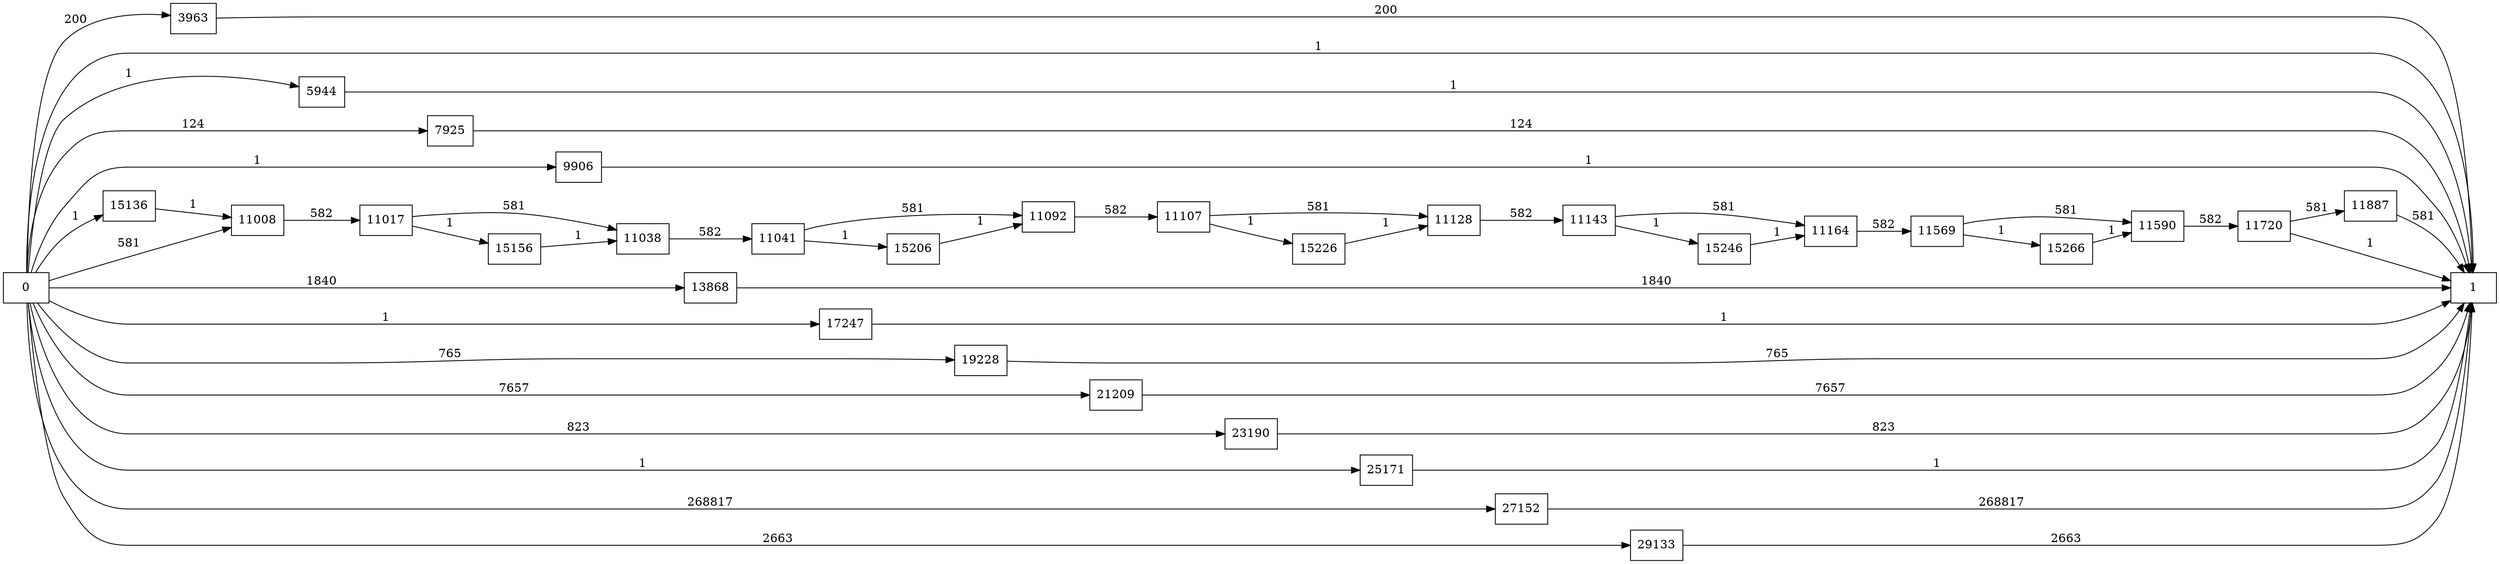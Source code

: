 digraph {
	graph [rankdir=LR]
	node [shape=rectangle]
	3963 -> 1 [label=200]
	5944 -> 1 [label=1]
	7925 -> 1 [label=124]
	9906 -> 1 [label=1]
	11008 -> 11017 [label=582]
	11017 -> 11038 [label=581]
	11017 -> 15156 [label=1]
	11038 -> 11041 [label=582]
	11041 -> 11092 [label=581]
	11041 -> 15206 [label=1]
	11092 -> 11107 [label=582]
	11107 -> 11128 [label=581]
	11107 -> 15226 [label=1]
	11128 -> 11143 [label=582]
	11143 -> 11164 [label=581]
	11143 -> 15246 [label=1]
	11164 -> 11569 [label=582]
	11569 -> 11590 [label=581]
	11569 -> 15266 [label=1]
	11590 -> 11720 [label=582]
	11720 -> 1 [label=1]
	11720 -> 11887 [label=581]
	11887 -> 1 [label=581]
	13868 -> 1 [label=1840]
	15136 -> 11008 [label=1]
	15156 -> 11038 [label=1]
	15206 -> 11092 [label=1]
	15226 -> 11128 [label=1]
	15246 -> 11164 [label=1]
	15266 -> 11590 [label=1]
	17247 -> 1 [label=1]
	19228 -> 1 [label=765]
	21209 -> 1 [label=7657]
	23190 -> 1 [label=823]
	25171 -> 1 [label=1]
	27152 -> 1 [label=268817]
	29133 -> 1 [label=2663]
	0 -> 1 [label=1]
	0 -> 3963 [label=200]
	0 -> 5944 [label=1]
	0 -> 7925 [label=124]
	0 -> 9906 [label=1]
	0 -> 11008 [label=581]
	0 -> 13868 [label=1840]
	0 -> 15136 [label=1]
	0 -> 17247 [label=1]
	0 -> 19228 [label=765]
	0 -> 21209 [label=7657]
	0 -> 23190 [label=823]
	0 -> 25171 [label=1]
	0 -> 27152 [label=268817]
	0 -> 29133 [label=2663]
}
